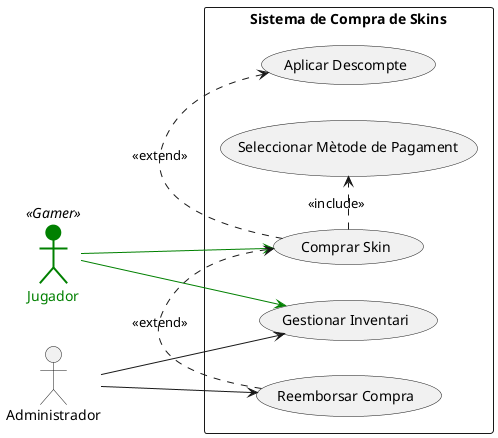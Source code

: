 @startuml
left to right direction


:Jugador: << Gamer >> as J #green;line:green;line.bold;text:green
actor Administrador as A

rectangle "Sistema de Compra de Skins" {
    (Comprar Skin) as UC1
    usecase "Seleccionar Mètode de Pagament" as UC2
    usecase "Aplicar Descompte" as UC3
    usecase "Gestionar Inventari" as UC4
    usecase "Reemborsar Compra" as UC5
}

J --> UC1 #green
J --> UC4 #green
A --> UC4
A --> UC5

UC1 .> UC2 : <<include>>
UC1 .> UC3 : <<extend>>
UC5 .> UC1 : <<extend>>
@enduml

